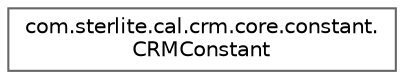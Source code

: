 digraph "Graphical Class Hierarchy"
{
 // LATEX_PDF_SIZE
  bgcolor="transparent";
  edge [fontname=Helvetica,fontsize=10,labelfontname=Helvetica,labelfontsize=10];
  node [fontname=Helvetica,fontsize=10,shape=box,height=0.2,width=0.4];
  rankdir="LR";
  Node0 [id="Node000000",label="com.sterlite.cal.crm.core.constant.\lCRMConstant",height=0.2,width=0.4,color="grey40", fillcolor="white", style="filled",URL="$classcom_1_1sterlite_1_1cal_1_1crm_1_1core_1_1constant_1_1_c_r_m_constant.html",tooltip=" "];
}
